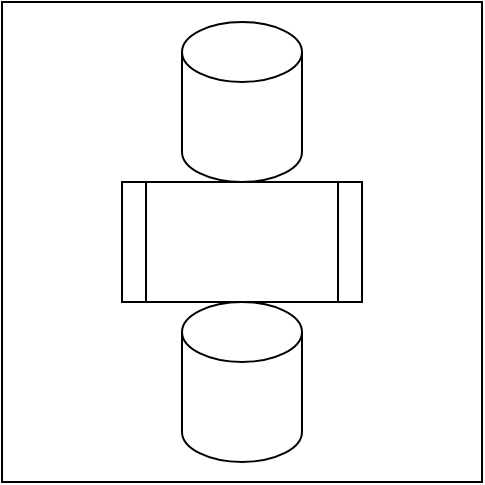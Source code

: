 <mxfile version="18.1.3" type="github">
  <diagram id="SUoSMLEwR6EXODnz4nEF" name="Page-1">
    <mxGraphModel dx="1038" dy="539" grid="1" gridSize="10" guides="1" tooltips="1" connect="1" arrows="1" fold="1" page="1" pageScale="1" pageWidth="827" pageHeight="1169" math="0" shadow="0">
      <root>
        <mxCell id="0" />
        <mxCell id="1" parent="0" />
        <mxCell id="ZSWaOzY_9QqNhdUJb65e-4" value="" style="whiteSpace=wrap;html=1;aspect=fixed;" vertex="1" parent="1">
          <mxGeometry x="240" y="160" width="240" height="240" as="geometry" />
        </mxCell>
        <mxCell id="ZSWaOzY_9QqNhdUJb65e-1" value="" style="shape=process;whiteSpace=wrap;html=1;backgroundOutline=1;" vertex="1" parent="1">
          <mxGeometry x="300" y="250" width="120" height="60" as="geometry" />
        </mxCell>
        <mxCell id="ZSWaOzY_9QqNhdUJb65e-2" value="" style="shape=cylinder3;whiteSpace=wrap;html=1;boundedLbl=1;backgroundOutline=1;size=15;" vertex="1" parent="1">
          <mxGeometry x="330" y="170" width="60" height="80" as="geometry" />
        </mxCell>
        <mxCell id="ZSWaOzY_9QqNhdUJb65e-3" value="" style="shape=cylinder3;whiteSpace=wrap;html=1;boundedLbl=1;backgroundOutline=1;size=15;" vertex="1" parent="1">
          <mxGeometry x="330" y="310" width="60" height="80" as="geometry" />
        </mxCell>
      </root>
    </mxGraphModel>
  </diagram>
</mxfile>
